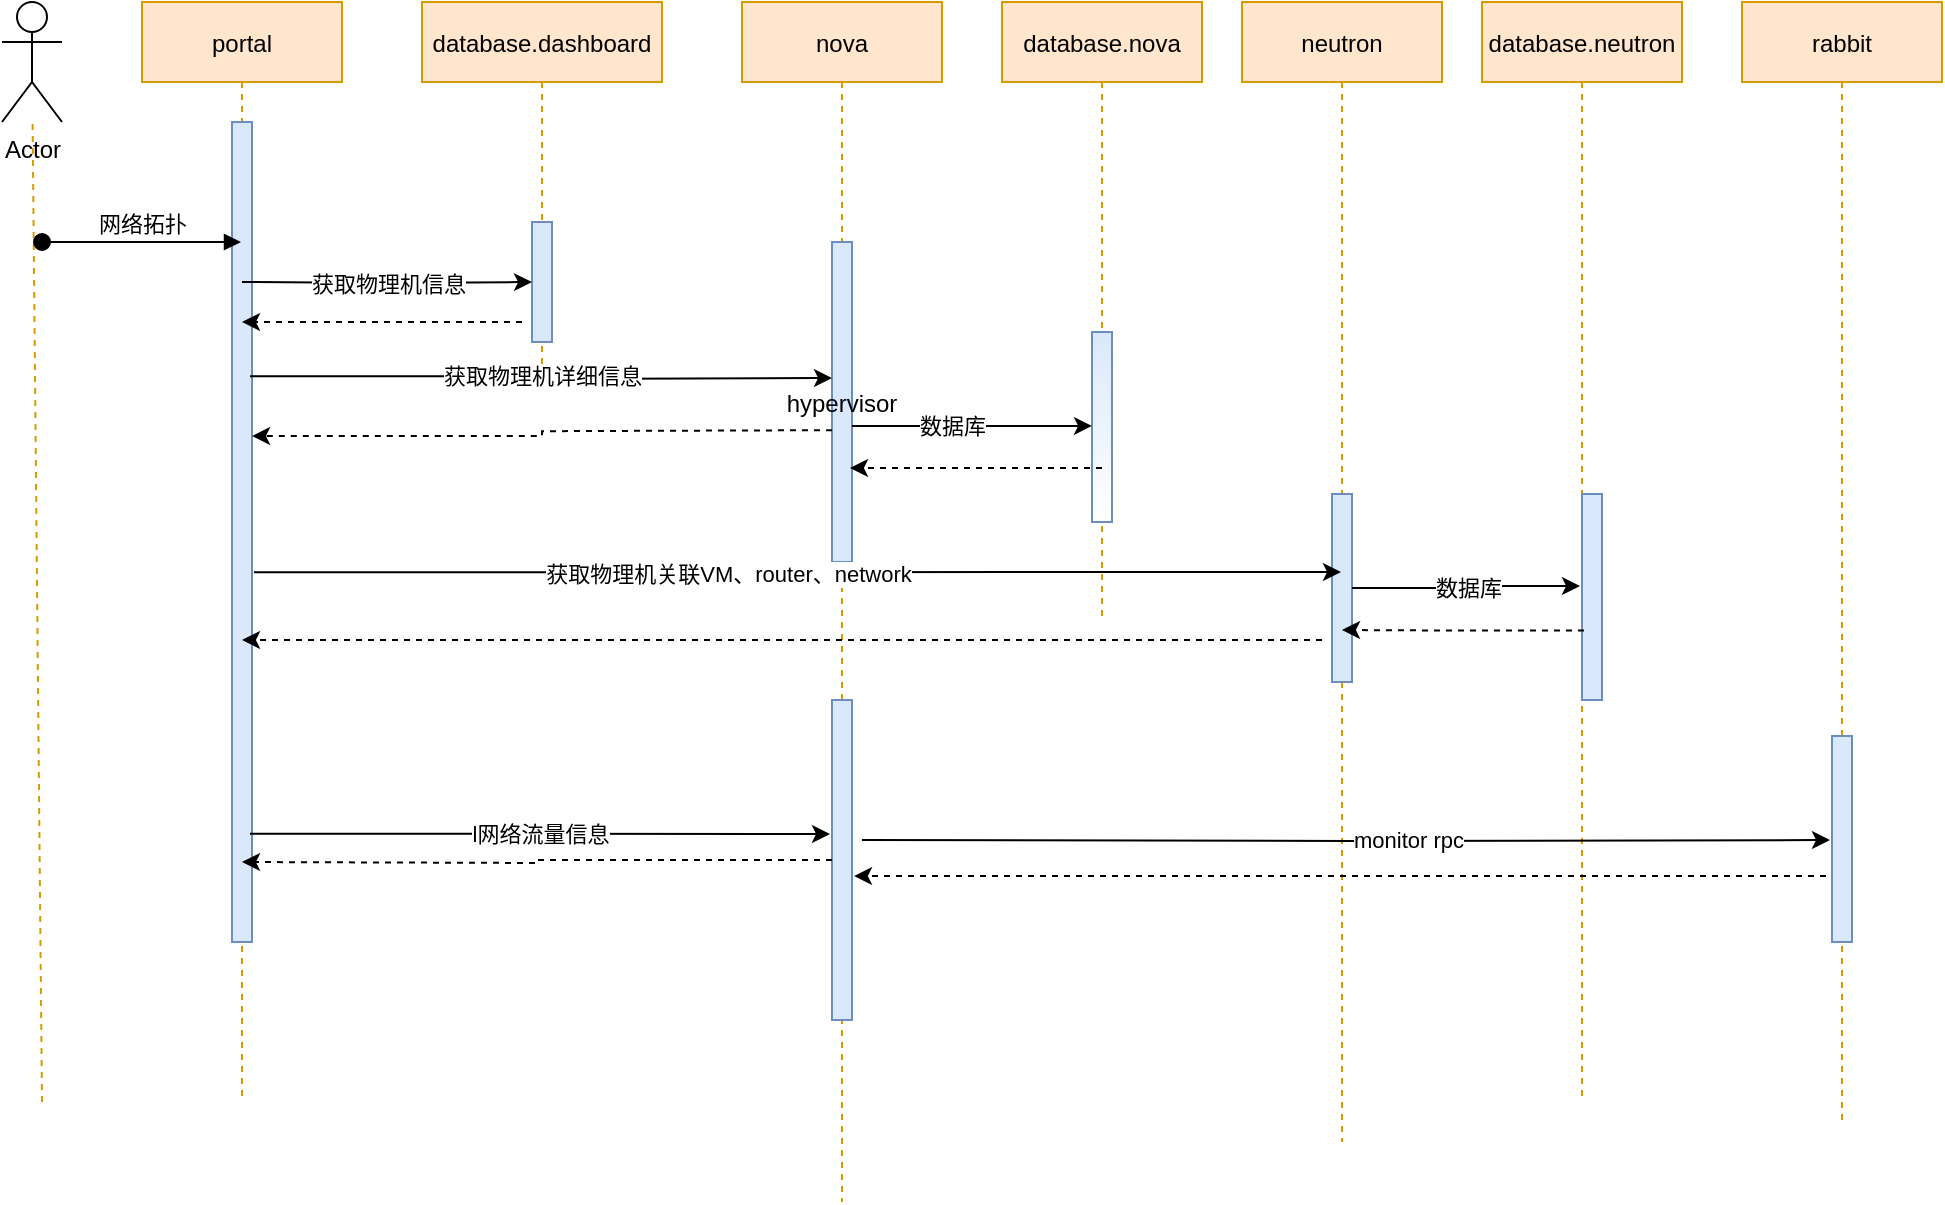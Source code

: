 <mxfile version="18.1.1" type="github">
  <diagram id="kgpKYQtTHZ0yAKxKKP6v" name="Page-1">
    <mxGraphModel dx="1422" dy="744" grid="1" gridSize="10" guides="1" tooltips="1" connect="1" arrows="1" fold="1" page="1" pageScale="1" pageWidth="850" pageHeight="1100" math="0" shadow="0">
      <root>
        <mxCell id="0" />
        <mxCell id="1" parent="0" />
        <mxCell id="3nuBFxr9cyL0pnOWT2aG-1" value="portal" style="shape=umlLifeline;perimeter=lifelinePerimeter;container=1;collapsible=0;recursiveResize=0;rounded=0;shadow=0;strokeWidth=1;fillColor=#ffe6cc;strokeColor=#d79b00;" parent="1" vertex="1">
          <mxGeometry x="120" y="80" width="100" height="550" as="geometry" />
        </mxCell>
        <mxCell id="3nuBFxr9cyL0pnOWT2aG-2" value="" style="points=[];perimeter=orthogonalPerimeter;rounded=0;shadow=0;strokeWidth=1;fillColor=#dae8fc;strokeColor=#6c8ebf;" parent="3nuBFxr9cyL0pnOWT2aG-1" vertex="1">
          <mxGeometry x="45" y="60" width="10" height="410" as="geometry" />
        </mxCell>
        <mxCell id="3nuBFxr9cyL0pnOWT2aG-5" value="nova" style="shape=umlLifeline;perimeter=lifelinePerimeter;container=1;collapsible=0;recursiveResize=0;rounded=0;shadow=0;strokeWidth=1;fillColor=#ffe6cc;strokeColor=#d79b00;" parent="1" vertex="1">
          <mxGeometry x="420" y="80" width="100" height="600" as="geometry" />
        </mxCell>
        <mxCell id="3nuBFxr9cyL0pnOWT2aG-6" value="hypervisor" style="points=[];perimeter=orthogonalPerimeter;rounded=0;shadow=0;strokeWidth=1;fillColor=#dae8fc;strokeColor=#6c8ebf;" parent="3nuBFxr9cyL0pnOWT2aG-5" vertex="1">
          <mxGeometry x="45" y="120" width="10" height="160" as="geometry" />
        </mxCell>
        <mxCell id="tysqLWXfVXR9m3k7E3py-10" value="" style="points=[];perimeter=orthogonalPerimeter;rounded=0;shadow=0;strokeWidth=1;fillColor=#dae8fc;strokeColor=#6c8ebf;" vertex="1" parent="3nuBFxr9cyL0pnOWT2aG-5">
          <mxGeometry x="45" y="349" width="10" height="160" as="geometry" />
        </mxCell>
        <mxCell id="JPnF00475XHG91vqZzyy-1" value="database.nova" style="shape=umlLifeline;perimeter=lifelinePerimeter;container=1;collapsible=0;recursiveResize=0;rounded=0;shadow=0;strokeWidth=1;fillColor=#ffe6cc;strokeColor=#d79b00;" parent="1" vertex="1">
          <mxGeometry x="550" y="80" width="100" height="310" as="geometry" />
        </mxCell>
        <mxCell id="JPnF00475XHG91vqZzyy-2" value="" style="points=[];perimeter=orthogonalPerimeter;rounded=0;shadow=0;strokeWidth=1;fillColor=#dae8fc;strokeColor=#6c8ebf;gradientColor=#ffffff;" parent="JPnF00475XHG91vqZzyy-1" vertex="1">
          <mxGeometry x="45" y="165" width="10" height="95" as="geometry" />
        </mxCell>
        <mxCell id="JPnF00475XHG91vqZzyy-3" value="database.dashboard" style="shape=umlLifeline;perimeter=lifelinePerimeter;container=1;collapsible=0;recursiveResize=0;rounded=0;shadow=0;strokeWidth=1;fillColor=#ffe6cc;strokeColor=#d79b00;" parent="1" vertex="1">
          <mxGeometry x="260" y="80" width="120" height="190" as="geometry" />
        </mxCell>
        <mxCell id="JPnF00475XHG91vqZzyy-4" value="" style="points=[];perimeter=orthogonalPerimeter;rounded=0;shadow=0;strokeWidth=1;fillColor=#dae8fc;strokeColor=#6c8ebf;" parent="JPnF00475XHG91vqZzyy-3" vertex="1">
          <mxGeometry x="55" y="110" width="10" height="60" as="geometry" />
        </mxCell>
        <mxCell id="JPnF00475XHG91vqZzyy-24" value="neutron" style="shape=umlLifeline;perimeter=lifelinePerimeter;container=1;collapsible=0;recursiveResize=0;rounded=0;shadow=0;strokeWidth=1;fillColor=#ffe6cc;strokeColor=#d79b00;" parent="1" vertex="1">
          <mxGeometry x="670" y="80" width="100" height="570" as="geometry" />
        </mxCell>
        <mxCell id="JPnF00475XHG91vqZzyy-25" value="" style="points=[];perimeter=orthogonalPerimeter;rounded=0;shadow=0;strokeWidth=1;fillColor=#dae8fc;strokeColor=#6c8ebf;" parent="JPnF00475XHG91vqZzyy-24" vertex="1">
          <mxGeometry x="45" y="246" width="10" height="94" as="geometry" />
        </mxCell>
        <mxCell id="JPnF00475XHG91vqZzyy-26" value="database.neutron" style="shape=umlLifeline;perimeter=lifelinePerimeter;container=1;collapsible=0;recursiveResize=0;rounded=0;shadow=0;strokeWidth=1;fillColor=#ffe6cc;strokeColor=#d79b00;" parent="1" vertex="1">
          <mxGeometry x="790" y="80" width="100" height="550" as="geometry" />
        </mxCell>
        <mxCell id="JPnF00475XHG91vqZzyy-27" value="" style="points=[];perimeter=orthogonalPerimeter;rounded=0;shadow=0;strokeWidth=1;fillColor=#dae8fc;strokeColor=#6c8ebf;" parent="JPnF00475XHG91vqZzyy-26" vertex="1">
          <mxGeometry x="50" y="246" width="10" height="103" as="geometry" />
        </mxCell>
        <mxCell id="JPnF00475XHG91vqZzyy-30" value="获取物理机信息" style="edgeStyle=orthogonalEdgeStyle;rounded=0;orthogonalLoop=1;jettySize=auto;html=1;" parent="1" target="JPnF00475XHG91vqZzyy-4" edge="1">
          <mxGeometry relative="1" as="geometry">
            <mxPoint x="170" y="220" as="sourcePoint" />
          </mxGeometry>
        </mxCell>
        <mxCell id="JPnF00475XHG91vqZzyy-31" style="edgeStyle=orthogonalEdgeStyle;rounded=0;orthogonalLoop=1;jettySize=auto;html=1;dashed=1;" parent="1" edge="1">
          <mxGeometry relative="1" as="geometry">
            <mxPoint x="310" y="240" as="sourcePoint" />
            <mxPoint x="170" y="240" as="targetPoint" />
          </mxGeometry>
        </mxCell>
        <mxCell id="JPnF00475XHG91vqZzyy-32" value="获取物理机详细信息" style="edgeStyle=orthogonalEdgeStyle;rounded=0;orthogonalLoop=1;jettySize=auto;html=1;exitX=0.9;exitY=0.31;exitDx=0;exitDy=0;exitPerimeter=0;" parent="1" edge="1" source="3nuBFxr9cyL0pnOWT2aG-2">
          <mxGeometry relative="1" as="geometry">
            <mxPoint x="180" y="268" as="sourcePoint" />
            <mxPoint x="465" y="268" as="targetPoint" />
          </mxGeometry>
        </mxCell>
        <mxCell id="JPnF00475XHG91vqZzyy-36" style="edgeStyle=orthogonalEdgeStyle;rounded=0;orthogonalLoop=1;jettySize=auto;html=1;exitX=0;exitY=0.713;exitDx=0;exitDy=0;exitPerimeter=0;dashed=1;entryX=1;entryY=0.383;entryDx=0;entryDy=0;entryPerimeter=0;" parent="1" target="3nuBFxr9cyL0pnOWT2aG-2" edge="1">
          <mxGeometry relative="1" as="geometry">
            <mxPoint x="465" y="294.08" as="sourcePoint" />
            <mxPoint x="169.5" y="294.27" as="targetPoint" />
          </mxGeometry>
        </mxCell>
        <mxCell id="JPnF00475XHG91vqZzyy-37" style="edgeStyle=orthogonalEdgeStyle;rounded=0;orthogonalLoop=1;jettySize=auto;html=1;entryX=0;entryY=0.368;entryDx=0;entryDy=0;entryPerimeter=0;" parent="1" edge="1">
          <mxGeometry relative="1" as="geometry">
            <mxPoint x="475" y="291.96" as="sourcePoint" />
            <mxPoint x="595" y="291.96" as="targetPoint" />
          </mxGeometry>
        </mxCell>
        <mxCell id="JPnF00475XHG91vqZzyy-49" value="数据库" style="edgeLabel;html=1;align=center;verticalAlign=middle;resizable=0;points=[];" parent="JPnF00475XHG91vqZzyy-37" vertex="1" connectable="0">
          <mxGeometry x="-0.167" relative="1" as="geometry">
            <mxPoint as="offset" />
          </mxGeometry>
        </mxCell>
        <mxCell id="JPnF00475XHG91vqZzyy-38" style="edgeStyle=orthogonalEdgeStyle;rounded=0;orthogonalLoop=1;jettySize=auto;html=1;entryX=0.9;entryY=0.625;entryDx=0;entryDy=0;entryPerimeter=0;dashed=1;" parent="1" edge="1">
          <mxGeometry relative="1" as="geometry">
            <mxPoint x="600" y="313" as="sourcePoint" />
            <mxPoint x="474" y="313" as="targetPoint" />
          </mxGeometry>
        </mxCell>
        <mxCell id="JPnF00475XHG91vqZzyy-39" style="edgeStyle=orthogonalEdgeStyle;rounded=0;orthogonalLoop=1;jettySize=auto;html=1;exitX=1.1;exitY=0.549;exitDx=0;exitDy=0;exitPerimeter=0;" parent="1" source="3nuBFxr9cyL0pnOWT2aG-2" target="JPnF00475XHG91vqZzyy-24" edge="1">
          <mxGeometry relative="1" as="geometry" />
        </mxCell>
        <mxCell id="JPnF00475XHG91vqZzyy-48" value="获取物理机关联VM、router、network" style="edgeLabel;html=1;align=center;verticalAlign=middle;resizable=0;points=[];" parent="JPnF00475XHG91vqZzyy-39" vertex="1" connectable="0">
          <mxGeometry x="-0.129" y="-1" relative="1" as="geometry">
            <mxPoint as="offset" />
          </mxGeometry>
        </mxCell>
        <mxCell id="JPnF00475XHG91vqZzyy-40" style="edgeStyle=orthogonalEdgeStyle;rounded=0;orthogonalLoop=1;jettySize=auto;html=1;dashed=1;" parent="1" edge="1">
          <mxGeometry relative="1" as="geometry">
            <mxPoint x="710" y="399" as="sourcePoint" />
            <mxPoint x="170" y="399" as="targetPoint" />
          </mxGeometry>
        </mxCell>
        <mxCell id="JPnF00475XHG91vqZzyy-41" value="数据库" style="edgeStyle=orthogonalEdgeStyle;rounded=0;orthogonalLoop=1;jettySize=auto;html=1;entryX=-0.1;entryY=0.447;entryDx=0;entryDy=0;entryPerimeter=0;" parent="1" source="JPnF00475XHG91vqZzyy-25" target="JPnF00475XHG91vqZzyy-27" edge="1">
          <mxGeometry relative="1" as="geometry" />
        </mxCell>
        <mxCell id="JPnF00475XHG91vqZzyy-42" value="" style="edgeStyle=orthogonalEdgeStyle;rounded=0;orthogonalLoop=1;jettySize=auto;html=1;dashed=1;exitX=0.1;exitY=0.663;exitDx=0;exitDy=0;exitPerimeter=0;" parent="1" source="JPnF00475XHG91vqZzyy-27" edge="1">
          <mxGeometry relative="1" as="geometry">
            <mxPoint x="720" y="394" as="targetPoint" />
          </mxGeometry>
        </mxCell>
        <mxCell id="tysqLWXfVXR9m3k7E3py-1" value="Actor" style="shape=umlActor;verticalLabelPosition=bottom;verticalAlign=top;html=1;outlineConnect=0;" vertex="1" parent="1">
          <mxGeometry x="50" y="80" width="30" height="60" as="geometry" />
        </mxCell>
        <mxCell id="tysqLWXfVXR9m3k7E3py-2" value="" style="endArrow=none;dashed=1;html=1;rounded=0;fillColor=#ffe6cc;strokeColor=#d79b00;" edge="1" parent="1" target="tysqLWXfVXR9m3k7E3py-1">
          <mxGeometry width="50" height="50" relative="1" as="geometry">
            <mxPoint x="70" y="630" as="sourcePoint" />
            <mxPoint x="90" y="140" as="targetPoint" />
          </mxGeometry>
        </mxCell>
        <mxCell id="tysqLWXfVXR9m3k7E3py-4" value="网络拓扑" style="html=1;verticalAlign=bottom;startArrow=oval;startFill=1;endArrow=block;startSize=8;rounded=0;" edge="1" parent="1" target="3nuBFxr9cyL0pnOWT2aG-1">
          <mxGeometry width="60" relative="1" as="geometry">
            <mxPoint x="70" y="200" as="sourcePoint" />
            <mxPoint x="130" y="200" as="targetPoint" />
          </mxGeometry>
        </mxCell>
        <mxCell id="tysqLWXfVXR9m3k7E3py-5" value="rabbit" style="shape=umlLifeline;perimeter=lifelinePerimeter;container=1;collapsible=0;recursiveResize=0;rounded=0;shadow=0;strokeWidth=1;fillColor=#ffe6cc;strokeColor=#d79b00;" vertex="1" parent="1">
          <mxGeometry x="920" y="80" width="100" height="560" as="geometry" />
        </mxCell>
        <mxCell id="tysqLWXfVXR9m3k7E3py-6" value="" style="points=[];perimeter=orthogonalPerimeter;rounded=0;shadow=0;strokeWidth=1;fillColor=#dae8fc;strokeColor=#6c8ebf;" vertex="1" parent="tysqLWXfVXR9m3k7E3py-5">
          <mxGeometry x="45" y="367" width="10" height="103" as="geometry" />
        </mxCell>
        <mxCell id="tysqLWXfVXR9m3k7E3py-11" value="l网络流量信息" style="edgeStyle=orthogonalEdgeStyle;rounded=0;orthogonalLoop=1;jettySize=auto;html=1;entryX=-0.1;entryY=0.419;entryDx=0;entryDy=0;entryPerimeter=0;exitX=0.9;exitY=0.868;exitDx=0;exitDy=0;exitPerimeter=0;" edge="1" parent="1" source="3nuBFxr9cyL0pnOWT2aG-2" target="tysqLWXfVXR9m3k7E3py-10">
          <mxGeometry relative="1" as="geometry" />
        </mxCell>
        <mxCell id="tysqLWXfVXR9m3k7E3py-12" style="edgeStyle=orthogonalEdgeStyle;rounded=0;orthogonalLoop=1;jettySize=auto;html=1;dashed=1;" edge="1" parent="1" source="tysqLWXfVXR9m3k7E3py-10">
          <mxGeometry relative="1" as="geometry">
            <mxPoint x="170" y="510" as="targetPoint" />
          </mxGeometry>
        </mxCell>
        <mxCell id="tysqLWXfVXR9m3k7E3py-13" style="edgeStyle=orthogonalEdgeStyle;rounded=0;orthogonalLoop=1;jettySize=auto;html=1;entryX=-0.1;entryY=0.505;entryDx=0;entryDy=0;entryPerimeter=0;" edge="1" parent="1" target="tysqLWXfVXR9m3k7E3py-6">
          <mxGeometry relative="1" as="geometry">
            <mxPoint x="480" y="499" as="sourcePoint" />
          </mxGeometry>
        </mxCell>
        <mxCell id="tysqLWXfVXR9m3k7E3py-14" value="monitor rpc" style="edgeLabel;html=1;align=center;verticalAlign=middle;resizable=0;points=[];" vertex="1" connectable="0" parent="tysqLWXfVXR9m3k7E3py-13">
          <mxGeometry x="0.128" relative="1" as="geometry">
            <mxPoint as="offset" />
          </mxGeometry>
        </mxCell>
        <mxCell id="tysqLWXfVXR9m3k7E3py-17" style="edgeStyle=orthogonalEdgeStyle;rounded=0;orthogonalLoop=1;jettySize=auto;html=1;entryX=1.1;entryY=0.744;entryDx=0;entryDy=0;entryPerimeter=0;dashed=1;" edge="1" parent="1">
          <mxGeometry relative="1" as="geometry">
            <mxPoint x="962" y="517" as="sourcePoint" />
            <mxPoint x="476" y="517.04" as="targetPoint" />
          </mxGeometry>
        </mxCell>
      </root>
    </mxGraphModel>
  </diagram>
</mxfile>
